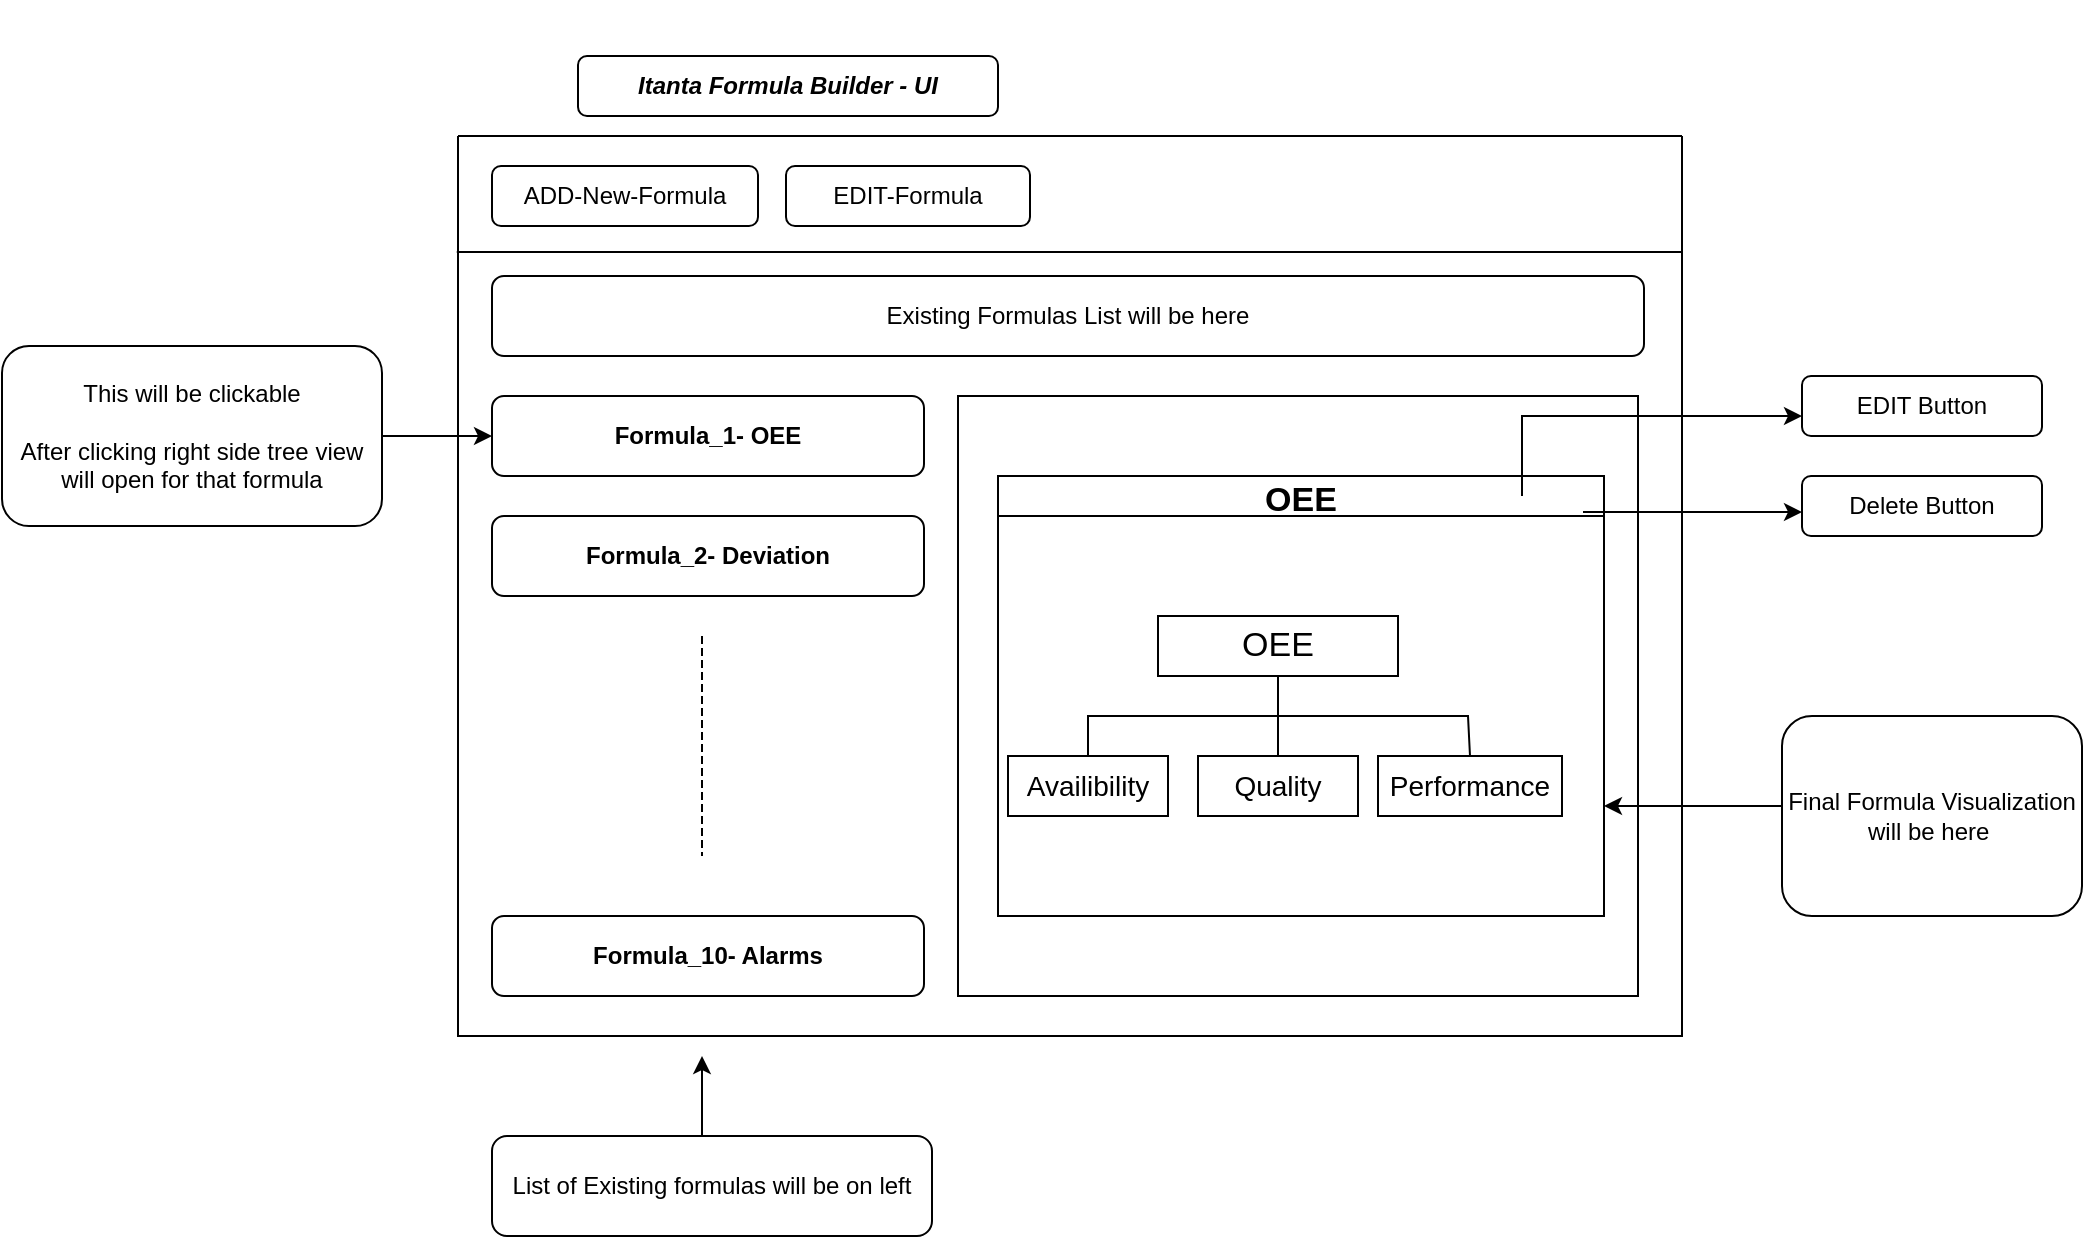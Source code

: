 <mxfile version="20.1.1" type="device"><diagram id="mXSkD6eMMYE-NwLdQnc9" name="Page-1"><mxGraphModel dx="2234" dy="729" grid="1" gridSize="10" guides="1" tooltips="1" connect="1" arrows="1" fold="1" page="1" pageScale="1" pageWidth="850" pageHeight="1100" math="0" shadow="0"><root><mxCell id="0"/><mxCell id="1" parent="0"/><mxCell id="feBFKm9KxW479yo0KOT--1" value="" style="swimlane;startSize=0;" vertex="1" parent="1"><mxGeometry x="108" y="80" width="612" height="450" as="geometry"/></mxCell><mxCell id="feBFKm9KxW479yo0KOT--2" value="ADD-New-Formula" style="rounded=1;whiteSpace=wrap;html=1;" vertex="1" parent="feBFKm9KxW479yo0KOT--1"><mxGeometry x="17" y="15" width="133" height="30" as="geometry"/></mxCell><mxCell id="feBFKm9KxW479yo0KOT--3" value="EDIT-Formula" style="rounded=1;whiteSpace=wrap;html=1;" vertex="1" parent="feBFKm9KxW479yo0KOT--1"><mxGeometry x="164" y="15" width="122" height="30" as="geometry"/></mxCell><mxCell id="feBFKm9KxW479yo0KOT--4" value="&lt;b&gt;Formula_1- OEE&lt;/b&gt;" style="rounded=1;whiteSpace=wrap;html=1;" vertex="1" parent="feBFKm9KxW479yo0KOT--1"><mxGeometry x="17" y="130" width="216" height="40" as="geometry"/></mxCell><mxCell id="feBFKm9KxW479yo0KOT--5" value="&lt;b&gt;Formula_2- Deviation&lt;/b&gt;" style="rounded=1;whiteSpace=wrap;html=1;" vertex="1" parent="feBFKm9KxW479yo0KOT--1"><mxGeometry x="17" y="190" width="216" height="40" as="geometry"/></mxCell><mxCell id="feBFKm9KxW479yo0KOT--6" value="&lt;b&gt;Formula_10- Alarms&lt;/b&gt;" style="rounded=1;whiteSpace=wrap;html=1;" vertex="1" parent="feBFKm9KxW479yo0KOT--1"><mxGeometry x="17" y="390" width="216" height="40" as="geometry"/></mxCell><mxCell id="feBFKm9KxW479yo0KOT--7" value="" style="endArrow=none;dashed=1;html=1;rounded=0;fontSize=14;" edge="1" parent="feBFKm9KxW479yo0KOT--1"><mxGeometry width="50" height="50" relative="1" as="geometry"><mxPoint x="122" y="250" as="sourcePoint"/><mxPoint x="122" y="250" as="targetPoint"/><Array as="points"><mxPoint x="122" y="360"/></Array></mxGeometry></mxCell><mxCell id="feBFKm9KxW479yo0KOT--8" value="" style="rounded=0;whiteSpace=wrap;html=1;fontSize=17;" vertex="1" parent="feBFKm9KxW479yo0KOT--1"><mxGeometry x="250" y="130" width="340" height="300" as="geometry"/></mxCell><mxCell id="feBFKm9KxW479yo0KOT--9" value="OEE" style="swimlane;startSize=20;horizontal=1;containerType=tree;newEdgeStyle={&quot;edgeStyle&quot;:&quot;elbowEdgeStyle&quot;,&quot;startArrow&quot;:&quot;none&quot;,&quot;endArrow&quot;:&quot;none&quot;};fontSize=17;" vertex="1" parent="feBFKm9KxW479yo0KOT--1"><mxGeometry x="270" y="170" width="303" height="220" as="geometry"/></mxCell><mxCell id="feBFKm9KxW479yo0KOT--10" value="" style="edgeStyle=elbowEdgeStyle;elbow=vertical;startArrow=none;endArrow=none;rounded=0;fontSize=17;" edge="1" parent="feBFKm9KxW479yo0KOT--9" source="feBFKm9KxW479yo0KOT--12" target="feBFKm9KxW479yo0KOT--13"><mxGeometry relative="1" as="geometry"/></mxCell><mxCell id="feBFKm9KxW479yo0KOT--11" value="" style="edgeStyle=elbowEdgeStyle;elbow=vertical;startArrow=none;endArrow=none;rounded=0;fontSize=17;" edge="1" parent="feBFKm9KxW479yo0KOT--9" source="feBFKm9KxW479yo0KOT--12" target="feBFKm9KxW479yo0KOT--14"><mxGeometry relative="1" as="geometry"/></mxCell><UserObject label="OEE" treeRoot="1" id="feBFKm9KxW479yo0KOT--12"><mxCell style="whiteSpace=wrap;html=1;align=center;treeFolding=1;treeMoving=1;newEdgeStyle={&quot;edgeStyle&quot;:&quot;elbowEdgeStyle&quot;,&quot;startArrow&quot;:&quot;none&quot;,&quot;endArrow&quot;:&quot;none&quot;};fontSize=17;" vertex="1" parent="feBFKm9KxW479yo0KOT--9"><mxGeometry x="80" y="70" width="120" height="30" as="geometry"/></mxCell></UserObject><mxCell id="feBFKm9KxW479yo0KOT--13" value="&lt;font style=&quot;font-size: 14px;&quot;&gt;Availibility&lt;/font&gt;" style="whiteSpace=wrap;html=1;align=center;verticalAlign=middle;treeFolding=1;treeMoving=1;newEdgeStyle={&quot;edgeStyle&quot;:&quot;elbowEdgeStyle&quot;,&quot;startArrow&quot;:&quot;none&quot;,&quot;endArrow&quot;:&quot;none&quot;};fontSize=17;" vertex="1" parent="feBFKm9KxW479yo0KOT--9"><mxGeometry x="5" y="140" width="80" height="30" as="geometry"/></mxCell><mxCell id="feBFKm9KxW479yo0KOT--14" value="&lt;font style=&quot;font-size: 14px;&quot;&gt;Quality&lt;/font&gt;" style="whiteSpace=wrap;html=1;align=center;verticalAlign=middle;treeFolding=1;treeMoving=1;newEdgeStyle={&quot;edgeStyle&quot;:&quot;elbowEdgeStyle&quot;,&quot;startArrow&quot;:&quot;none&quot;,&quot;endArrow&quot;:&quot;none&quot;};fontSize=17;" vertex="1" parent="feBFKm9KxW479yo0KOT--9"><mxGeometry x="100" y="140" width="80" height="30" as="geometry"/></mxCell><mxCell id="feBFKm9KxW479yo0KOT--15" value="&lt;font style=&quot;font-size: 14px;&quot;&gt;Performance&lt;/font&gt;" style="whiteSpace=wrap;html=1;align=center;verticalAlign=middle;treeFolding=1;treeMoving=1;newEdgeStyle={&quot;edgeStyle&quot;:&quot;elbowEdgeStyle&quot;,&quot;startArrow&quot;:&quot;none&quot;,&quot;endArrow&quot;:&quot;none&quot;};fontSize=17;" vertex="1" parent="feBFKm9KxW479yo0KOT--9"><mxGeometry x="190" y="140" width="92" height="30" as="geometry"/></mxCell><mxCell id="feBFKm9KxW479yo0KOT--16" value="" style="endArrow=none;html=1;rounded=0;fontSize=14;entryX=0.5;entryY=0;entryDx=0;entryDy=0;" edge="1" parent="feBFKm9KxW479yo0KOT--9" target="feBFKm9KxW479yo0KOT--15"><mxGeometry width="50" height="50" relative="1" as="geometry"><mxPoint x="140" y="120" as="sourcePoint"/><mxPoint x="140" y="120" as="targetPoint"/><Array as="points"><mxPoint x="235" y="120"/></Array></mxGeometry></mxCell><mxCell id="feBFKm9KxW479yo0KOT--17" value="" style="shape=image;html=1;verticalAlign=top;verticalLabelPosition=bottom;labelBackgroundColor=#ffffff;imageAspect=0;aspect=fixed;image=https://cdn0.iconfinder.com/data/icons/iconsweets2/40/edit.png;fontSize=14;" vertex="1" parent="feBFKm9KxW479yo0KOT--9"><mxGeometry x="256" width="20" height="20" as="geometry"/></mxCell><mxCell id="feBFKm9KxW479yo0KOT--18" value="" style="shape=image;html=1;verticalAlign=top;verticalLabelPosition=bottom;labelBackgroundColor=#ffffff;imageAspect=0;aspect=fixed;image=https://cdn4.iconfinder.com/data/icons/iconset-addictive-flavour/png/button_violet_delete.png;fontSize=14;" vertex="1" parent="feBFKm9KxW479yo0KOT--9"><mxGeometry x="279" width="18" height="18" as="geometry"/></mxCell><mxCell id="feBFKm9KxW479yo0KOT--19" value="&lt;i&gt;&lt;b&gt;Itanta Formula Builder - UI&lt;/b&gt;&lt;/i&gt;" style="rounded=1;whiteSpace=wrap;html=1;" vertex="1" parent="1"><mxGeometry x="168" y="40" width="210" height="30" as="geometry"/></mxCell><mxCell id="feBFKm9KxW479yo0KOT--20" value="" style="endArrow=none;html=1;rounded=0;exitX=-0.001;exitY=0.129;exitDx=0;exitDy=0;exitPerimeter=0;startArrow=none;" edge="1" parent="1" source="feBFKm9KxW479yo0KOT--1"><mxGeometry width="50" height="50" relative="1" as="geometry"><mxPoint x="109.75" y="137.6" as="sourcePoint"/><mxPoint x="720" y="138" as="targetPoint"/></mxGeometry></mxCell><mxCell id="feBFKm9KxW479yo0KOT--21" value="Existing Formulas List will be here" style="rounded=1;whiteSpace=wrap;html=1;" vertex="1" parent="1"><mxGeometry x="125" y="150" width="576" height="40" as="geometry"/></mxCell><mxCell id="feBFKm9KxW479yo0KOT--22" value="" style="shape=image;html=1;verticalAlign=top;verticalLabelPosition=bottom;labelBackgroundColor=#ffffff;imageAspect=0;aspect=fixed;image=https://cdn0.iconfinder.com/data/icons/phosphor-regular-vol-3/256/number-square-one-128.png" vertex="1" parent="1"><mxGeometry x="100" y="12" width="68" height="68" as="geometry"/></mxCell><mxCell id="feBFKm9KxW479yo0KOT--23" value="" style="endArrow=classic;html=1;rounded=0;" edge="1" parent="1"><mxGeometry width="50" height="50" relative="1" as="geometry"><mxPoint x="230" y="620" as="sourcePoint"/><mxPoint x="230" y="540" as="targetPoint"/></mxGeometry></mxCell><mxCell id="feBFKm9KxW479yo0KOT--24" value="List of Existing formulas will be on left" style="rounded=1;whiteSpace=wrap;html=1;" vertex="1" parent="1"><mxGeometry x="125" y="580" width="220" height="50" as="geometry"/></mxCell><mxCell id="feBFKm9KxW479yo0KOT--25" value="" style="endArrow=classic;html=1;rounded=0;entryX=1;entryY=0.75;entryDx=0;entryDy=0;" edge="1" parent="1" target="feBFKm9KxW479yo0KOT--9"><mxGeometry width="50" height="50" relative="1" as="geometry"><mxPoint x="770" y="415" as="sourcePoint"/><mxPoint x="770" y="330" as="targetPoint"/></mxGeometry></mxCell><mxCell id="feBFKm9KxW479yo0KOT--27" value="Final Formula Visualization will be here&amp;nbsp;" style="rounded=1;whiteSpace=wrap;html=1;" vertex="1" parent="1"><mxGeometry x="770" y="370" width="150" height="100" as="geometry"/></mxCell><mxCell id="feBFKm9KxW479yo0KOT--28" value="This will be clickable&lt;br&gt;&lt;br&gt;After clicking right side tree view will open for that formula" style="rounded=1;whiteSpace=wrap;html=1;" vertex="1" parent="1"><mxGeometry x="-120" y="185" width="190" height="90" as="geometry"/></mxCell><mxCell id="feBFKm9KxW479yo0KOT--29" value="" style="endArrow=classic;html=1;rounded=0;entryX=0;entryY=0.5;entryDx=0;entryDy=0;exitX=1;exitY=0.5;exitDx=0;exitDy=0;" edge="1" parent="1" source="feBFKm9KxW479yo0KOT--28" target="feBFKm9KxW479yo0KOT--4"><mxGeometry width="50" height="50" relative="1" as="geometry"><mxPoint x="60" y="260" as="sourcePoint"/><mxPoint x="110" y="210" as="targetPoint"/></mxGeometry></mxCell><mxCell id="feBFKm9KxW479yo0KOT--31" value="EDIT Button" style="rounded=1;whiteSpace=wrap;html=1;" vertex="1" parent="1"><mxGeometry x="780" y="200" width="120" height="30" as="geometry"/></mxCell><mxCell id="feBFKm9KxW479yo0KOT--30" value="" style="endArrow=classic;html=1;rounded=0;" edge="1" parent="1"><mxGeometry width="50" height="50" relative="1" as="geometry"><mxPoint x="640" y="260" as="sourcePoint"/><mxPoint x="780" y="220" as="targetPoint"/><Array as="points"><mxPoint x="640" y="220"/></Array></mxGeometry></mxCell><mxCell id="feBFKm9KxW479yo0KOT--32" value="" style="endArrow=classic;html=1;rounded=0;exitX=0.75;exitY=1;exitDx=0;exitDy=0;" edge="1" parent="1" source="feBFKm9KxW479yo0KOT--18"><mxGeometry width="50" height="50" relative="1" as="geometry"><mxPoint x="760" y="320" as="sourcePoint"/><mxPoint x="780" y="268" as="targetPoint"/></mxGeometry></mxCell><mxCell id="feBFKm9KxW479yo0KOT--33" value="Delete Button" style="rounded=1;whiteSpace=wrap;html=1;" vertex="1" parent="1"><mxGeometry x="780" y="250" width="120" height="30" as="geometry"/></mxCell></root></mxGraphModel></diagram></mxfile>